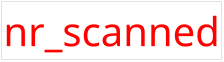 @startuml

skinparam ComponentStyle rectangle
hide stereotype
scale 1/5

skinparam Component {
    FontSize 200
    FontColor Red
    RoundCorner 10
    BorderThickness 0
    BackgroundColor transparent
    BorderThickness<<text>> 0
    BackgroundColor<<text>> transparent
    FontColor<<box>> transparent
}

component cp [
nr_scanned
]
@enduml
